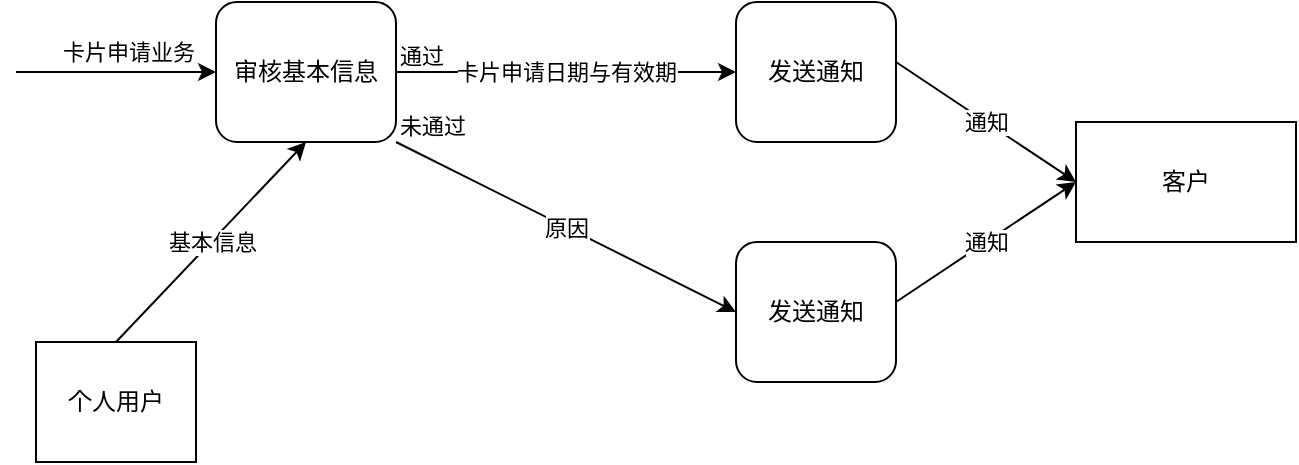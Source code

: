 <mxfile version="21.3.8" type="github">
  <diagram name="第 1 页" id="sZPL5bIU7kVeQQdH51rQ">
    <mxGraphModel dx="1050" dy="514" grid="1" gridSize="10" guides="1" tooltips="1" connect="1" arrows="1" fold="1" page="1" pageScale="1" pageWidth="827" pageHeight="1169" math="0" shadow="0">
      <root>
        <mxCell id="0" />
        <mxCell id="1" parent="0" />
        <mxCell id="BJ4Y85Pv0VAj0gwREQmv-1" value="卡片申请业务" style="endArrow=classic;html=1;rounded=0;entryX=0;entryY=0.5;entryDx=0;entryDy=0;" edge="1" parent="1" target="BJ4Y85Pv0VAj0gwREQmv-2">
          <mxGeometry x="0.111" y="10" width="50" height="50" relative="1" as="geometry">
            <mxPoint x="30" y="135" as="sourcePoint" />
            <mxPoint x="120" y="130" as="targetPoint" />
            <Array as="points" />
            <mxPoint as="offset" />
          </mxGeometry>
        </mxCell>
        <mxCell id="BJ4Y85Pv0VAj0gwREQmv-2" value="审核基本信息" style="rounded=1;whiteSpace=wrap;html=1;" vertex="1" parent="1">
          <mxGeometry x="130" y="100" width="90" height="70" as="geometry" />
        </mxCell>
        <mxCell id="BJ4Y85Pv0VAj0gwREQmv-3" value="个人用户" style="rounded=0;whiteSpace=wrap;html=1;" vertex="1" parent="1">
          <mxGeometry x="40" y="270" width="80" height="60" as="geometry" />
        </mxCell>
        <mxCell id="BJ4Y85Pv0VAj0gwREQmv-5" value="" style="endArrow=classic;html=1;rounded=0;entryX=0.5;entryY=1;entryDx=0;entryDy=0;exitX=0.5;exitY=0;exitDx=0;exitDy=0;" edge="1" parent="1" source="BJ4Y85Pv0VAj0gwREQmv-3" target="BJ4Y85Pv0VAj0gwREQmv-2">
          <mxGeometry relative="1" as="geometry">
            <mxPoint x="60" y="260" as="sourcePoint" />
            <mxPoint x="160" y="260" as="targetPoint" />
          </mxGeometry>
        </mxCell>
        <mxCell id="BJ4Y85Pv0VAj0gwREQmv-6" value="基本信息" style="edgeLabel;resizable=0;html=1;align=center;verticalAlign=middle;" connectable="0" vertex="1" parent="BJ4Y85Pv0VAj0gwREQmv-5">
          <mxGeometry relative="1" as="geometry" />
        </mxCell>
        <mxCell id="BJ4Y85Pv0VAj0gwREQmv-7" value="发送通知" style="rounded=1;whiteSpace=wrap;html=1;" vertex="1" parent="1">
          <mxGeometry x="390" y="100" width="80" height="70" as="geometry" />
        </mxCell>
        <mxCell id="BJ4Y85Pv0VAj0gwREQmv-10" value="发送通知" style="rounded=1;whiteSpace=wrap;html=1;" vertex="1" parent="1">
          <mxGeometry x="390" y="220" width="80" height="70" as="geometry" />
        </mxCell>
        <mxCell id="BJ4Y85Pv0VAj0gwREQmv-13" value="客户" style="rounded=0;whiteSpace=wrap;html=1;" vertex="1" parent="1">
          <mxGeometry x="560" y="160" width="110" height="60" as="geometry" />
        </mxCell>
        <mxCell id="BJ4Y85Pv0VAj0gwREQmv-14" value="" style="endArrow=classic;html=1;rounded=0;entryX=0;entryY=0.5;entryDx=0;entryDy=0;exitX=1;exitY=1;exitDx=0;exitDy=0;" edge="1" parent="1" source="BJ4Y85Pv0VAj0gwREQmv-2" target="BJ4Y85Pv0VAj0gwREQmv-10">
          <mxGeometry relative="1" as="geometry">
            <mxPoint x="210" y="190" as="sourcePoint" />
            <mxPoint x="370" y="190" as="targetPoint" />
          </mxGeometry>
        </mxCell>
        <mxCell id="BJ4Y85Pv0VAj0gwREQmv-15" value="原因" style="edgeLabel;resizable=0;html=1;align=center;verticalAlign=middle;" connectable="0" vertex="1" parent="BJ4Y85Pv0VAj0gwREQmv-14">
          <mxGeometry relative="1" as="geometry" />
        </mxCell>
        <mxCell id="BJ4Y85Pv0VAj0gwREQmv-16" value="未通过" style="edgeLabel;resizable=0;html=1;align=left;verticalAlign=bottom;" connectable="0" vertex="1" parent="BJ4Y85Pv0VAj0gwREQmv-14">
          <mxGeometry x="-1" relative="1" as="geometry" />
        </mxCell>
        <mxCell id="BJ4Y85Pv0VAj0gwREQmv-19" value="" style="endArrow=classic;html=1;rounded=0;entryX=0;entryY=0.5;entryDx=0;entryDy=0;exitX=1;exitY=0.5;exitDx=0;exitDy=0;" edge="1" parent="1" source="BJ4Y85Pv0VAj0gwREQmv-2" target="BJ4Y85Pv0VAj0gwREQmv-7">
          <mxGeometry relative="1" as="geometry">
            <mxPoint x="220" y="130" as="sourcePoint" />
            <mxPoint x="320" y="130" as="targetPoint" />
          </mxGeometry>
        </mxCell>
        <mxCell id="BJ4Y85Pv0VAj0gwREQmv-20" value="卡片申请日期与有效期" style="edgeLabel;resizable=0;html=1;align=center;verticalAlign=middle;" connectable="0" vertex="1" parent="BJ4Y85Pv0VAj0gwREQmv-19">
          <mxGeometry relative="1" as="geometry" />
        </mxCell>
        <mxCell id="BJ4Y85Pv0VAj0gwREQmv-21" value="通过" style="edgeLabel;resizable=0;html=1;align=left;verticalAlign=bottom;" connectable="0" vertex="1" parent="BJ4Y85Pv0VAj0gwREQmv-19">
          <mxGeometry x="-1" relative="1" as="geometry" />
        </mxCell>
        <mxCell id="BJ4Y85Pv0VAj0gwREQmv-22" value="" style="endArrow=classic;html=1;rounded=0;entryX=0;entryY=0.5;entryDx=0;entryDy=0;" edge="1" parent="1" target="BJ4Y85Pv0VAj0gwREQmv-13">
          <mxGeometry relative="1" as="geometry">
            <mxPoint x="470" y="130" as="sourcePoint" />
            <mxPoint x="570" y="130" as="targetPoint" />
          </mxGeometry>
        </mxCell>
        <mxCell id="BJ4Y85Pv0VAj0gwREQmv-23" value="通知" style="edgeLabel;resizable=0;html=1;align=center;verticalAlign=middle;" connectable="0" vertex="1" parent="BJ4Y85Pv0VAj0gwREQmv-22">
          <mxGeometry relative="1" as="geometry" />
        </mxCell>
        <mxCell id="BJ4Y85Pv0VAj0gwREQmv-24" value="" style="endArrow=classic;html=1;rounded=0;entryX=0;entryY=0.5;entryDx=0;entryDy=0;" edge="1" parent="1" target="BJ4Y85Pv0VAj0gwREQmv-13">
          <mxGeometry relative="1" as="geometry">
            <mxPoint x="470" y="250" as="sourcePoint" />
            <mxPoint x="570" y="250" as="targetPoint" />
          </mxGeometry>
        </mxCell>
        <mxCell id="BJ4Y85Pv0VAj0gwREQmv-25" value="通知" style="edgeLabel;resizable=0;html=1;align=center;verticalAlign=middle;" connectable="0" vertex="1" parent="BJ4Y85Pv0VAj0gwREQmv-24">
          <mxGeometry relative="1" as="geometry" />
        </mxCell>
      </root>
    </mxGraphModel>
  </diagram>
</mxfile>

